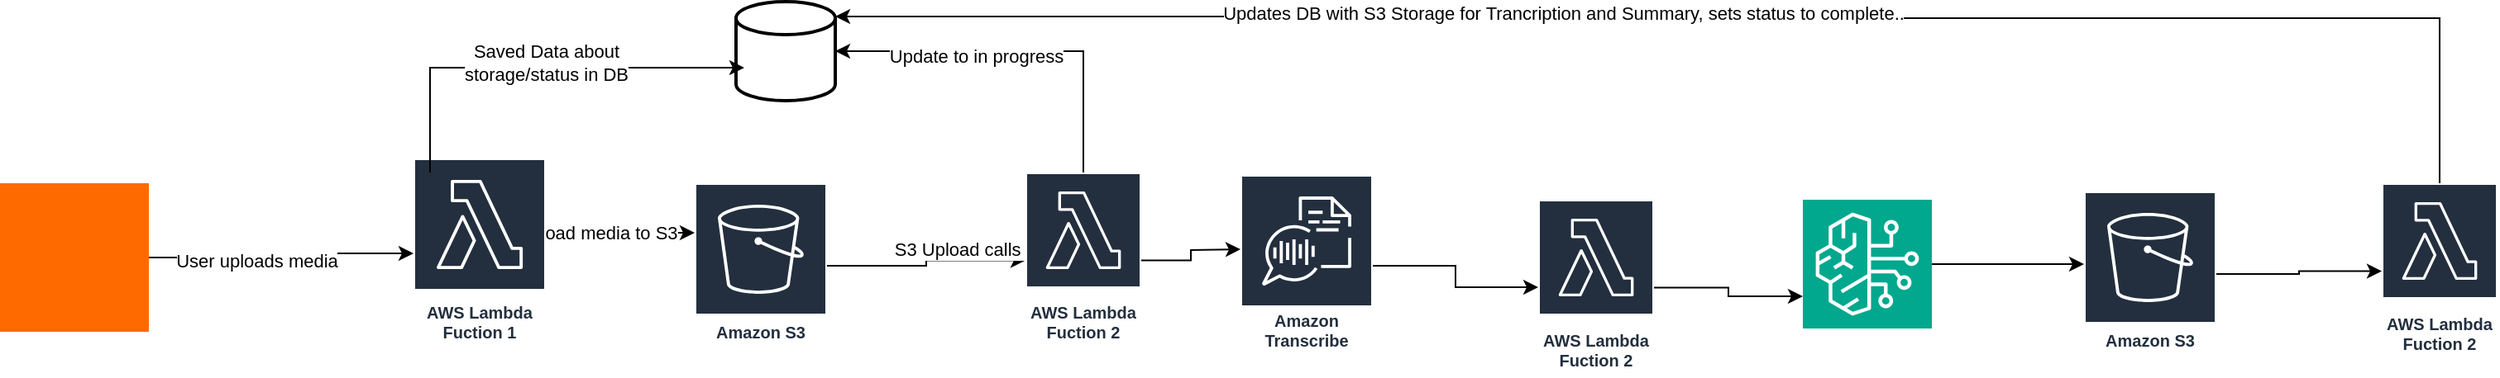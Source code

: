 <mxfile version="26.0.6">
  <diagram id="Ht1M8jgEwFfnCIfOTk4-" name="Page-1">
    <mxGraphModel dx="1709" dy="1213" grid="1" gridSize="10" guides="1" tooltips="1" connect="1" arrows="1" fold="1" page="1" pageScale="1" pageWidth="1169" pageHeight="827" math="0" shadow="0">
      <root>
        <mxCell id="0" />
        <mxCell id="1" parent="0" />
        <mxCell id="zL8s4Qje6X8DDjhotla--44" style="edgeStyle=orthogonalEdgeStyle;rounded=0;orthogonalLoop=1;jettySize=auto;html=1;" edge="1" parent="1" source="zL8s4Qje6X8DDjhotla--7" target="zL8s4Qje6X8DDjhotla--33">
          <mxGeometry relative="1" as="geometry">
            <Array as="points">
              <mxPoint x="990" y="320" />
              <mxPoint x="990" y="333" />
            </Array>
          </mxGeometry>
        </mxCell>
        <mxCell id="zL8s4Qje6X8DDjhotla--7" value="Amazon Transcribe" style="sketch=0;outlineConnect=0;fontColor=#232F3E;gradientColor=none;strokeColor=#ffffff;fillColor=#232F3E;dashed=0;verticalLabelPosition=middle;verticalAlign=bottom;align=center;html=1;whiteSpace=wrap;fontSize=10;fontStyle=1;spacing=3;shape=mxgraph.aws4.productIcon;prIcon=mxgraph.aws4.transcribe;" vertex="1" parent="1">
          <mxGeometry x="860" y="265" width="80" height="110" as="geometry" />
        </mxCell>
        <mxCell id="zL8s4Qje6X8DDjhotla--18" style="edgeStyle=orthogonalEdgeStyle;rounded=0;orthogonalLoop=1;jettySize=auto;html=1;" edge="1" parent="1" source="zL8s4Qje6X8DDjhotla--8" target="zL8s4Qje6X8DDjhotla--9">
          <mxGeometry relative="1" as="geometry">
            <Array as="points">
              <mxPoint x="520" y="300" />
              <mxPoint x="520" y="300" />
            </Array>
          </mxGeometry>
        </mxCell>
        <mxCell id="zL8s4Qje6X8DDjhotla--19" value="Upload media to S3" style="edgeLabel;html=1;align=center;verticalAlign=middle;resizable=0;points=[];" vertex="1" connectable="0" parent="zL8s4Qje6X8DDjhotla--18">
          <mxGeometry x="0.171" y="3" relative="1" as="geometry">
            <mxPoint x="-22" y="3" as="offset" />
          </mxGeometry>
        </mxCell>
        <mxCell id="zL8s4Qje6X8DDjhotla--8" value="AWS Lambda Fuction 1" style="sketch=0;outlineConnect=0;fontColor=#232F3E;gradientColor=none;strokeColor=#ffffff;fillColor=#232F3E;dashed=0;verticalLabelPosition=middle;verticalAlign=bottom;align=center;html=1;whiteSpace=wrap;fontSize=10;fontStyle=1;spacing=3;shape=mxgraph.aws4.productIcon;prIcon=mxgraph.aws4.lambda;" vertex="1" parent="1">
          <mxGeometry x="360" y="255" width="80" height="115" as="geometry" />
        </mxCell>
        <mxCell id="zL8s4Qje6X8DDjhotla--23" value="S3 Upload calls Lambda" style="edgeStyle=orthogonalEdgeStyle;rounded=0;orthogonalLoop=1;jettySize=auto;html=1;" edge="1" parent="1" source="zL8s4Qje6X8DDjhotla--9" target="zL8s4Qje6X8DDjhotla--22">
          <mxGeometry x="0.676" y="7" relative="1" as="geometry">
            <mxPoint as="offset" />
          </mxGeometry>
        </mxCell>
        <mxCell id="zL8s4Qje6X8DDjhotla--9" value="Amazon S3" style="sketch=0;outlineConnect=0;fontColor=#232F3E;gradientColor=none;strokeColor=#ffffff;fillColor=#232F3E;dashed=0;verticalLabelPosition=middle;verticalAlign=bottom;align=center;html=1;whiteSpace=wrap;fontSize=10;fontStyle=1;spacing=3;shape=mxgraph.aws4.productIcon;prIcon=mxgraph.aws4.s3;" vertex="1" parent="1">
          <mxGeometry x="530" y="270" width="80" height="100" as="geometry" />
        </mxCell>
        <mxCell id="zL8s4Qje6X8DDjhotla--46" style="edgeStyle=orthogonalEdgeStyle;rounded=0;orthogonalLoop=1;jettySize=auto;html=1;" edge="1" parent="1" source="zL8s4Qje6X8DDjhotla--10">
          <mxGeometry relative="1" as="geometry">
            <mxPoint x="1370" y="319" as="targetPoint" />
          </mxGeometry>
        </mxCell>
        <mxCell id="zL8s4Qje6X8DDjhotla--10" value="" style="sketch=0;points=[[0,0,0],[0.25,0,0],[0.5,0,0],[0.75,0,0],[1,0,0],[0,1,0],[0.25,1,0],[0.5,1,0],[0.75,1,0],[1,1,0],[0,0.25,0],[0,0.5,0],[0,0.75,0],[1,0.25,0],[1,0.5,0],[1,0.75,0]];outlineConnect=0;fontColor=#232F3E;fillColor=#01A88D;strokeColor=#ffffff;dashed=0;verticalLabelPosition=bottom;verticalAlign=top;align=center;html=1;fontSize=12;fontStyle=0;aspect=fixed;shape=mxgraph.aws4.resourceIcon;resIcon=mxgraph.aws4.bedrock;" vertex="1" parent="1">
          <mxGeometry x="1200" y="280" width="78" height="78" as="geometry" />
        </mxCell>
        <mxCell id="zL8s4Qje6X8DDjhotla--13" value="" style="strokeWidth=2;html=1;shape=mxgraph.flowchart.database;whiteSpace=wrap;" vertex="1" parent="1">
          <mxGeometry x="555" y="160" width="60" height="60" as="geometry" />
        </mxCell>
        <mxCell id="zL8s4Qje6X8DDjhotla--16" style="edgeStyle=orthogonalEdgeStyle;rounded=0;orthogonalLoop=1;jettySize=auto;html=1;" edge="1" parent="1" source="zL8s4Qje6X8DDjhotla--15" target="zL8s4Qje6X8DDjhotla--8">
          <mxGeometry relative="1" as="geometry" />
        </mxCell>
        <mxCell id="zL8s4Qje6X8DDjhotla--17" value="User uploads media" style="edgeLabel;html=1;align=center;verticalAlign=middle;resizable=0;points=[];" vertex="1" connectable="0" parent="zL8s4Qje6X8DDjhotla--16">
          <mxGeometry x="-0.2" y="-2" relative="1" as="geometry">
            <mxPoint as="offset" />
          </mxGeometry>
        </mxCell>
        <mxCell id="zL8s4Qje6X8DDjhotla--15" value="" style="points=[];aspect=fixed;html=1;align=center;shadow=0;dashed=0;fillColor=#FF6A00;strokeColor=none;shape=mxgraph.alibaba_cloud.user;" vertex="1" parent="1">
          <mxGeometry x="110" y="270" width="90" height="90" as="geometry" />
        </mxCell>
        <mxCell id="zL8s4Qje6X8DDjhotla--20" style="edgeStyle=orthogonalEdgeStyle;rounded=0;orthogonalLoop=1;jettySize=auto;html=1;entryX=0.083;entryY=0.667;entryDx=0;entryDy=0;entryPerimeter=0;" edge="1" parent="1" target="zL8s4Qje6X8DDjhotla--13">
          <mxGeometry relative="1" as="geometry">
            <mxPoint x="369.999" y="263.5" as="sourcePoint" />
            <mxPoint x="535" y="196" as="targetPoint" />
            <Array as="points">
              <mxPoint x="370" y="200" />
            </Array>
          </mxGeometry>
        </mxCell>
        <mxCell id="zL8s4Qje6X8DDjhotla--21" value="Saved Data about&lt;div&gt;storage/status in DB&lt;/div&gt;" style="edgeLabel;html=1;align=center;verticalAlign=middle;resizable=0;points=[];" vertex="1" connectable="0" parent="zL8s4Qje6X8DDjhotla--20">
          <mxGeometry x="-0.202" y="3" relative="1" as="geometry">
            <mxPoint x="32" as="offset" />
          </mxGeometry>
        </mxCell>
        <mxCell id="zL8s4Qje6X8DDjhotla--42" style="edgeStyle=orthogonalEdgeStyle;rounded=0;orthogonalLoop=1;jettySize=auto;html=1;" edge="1" parent="1" source="zL8s4Qje6X8DDjhotla--22">
          <mxGeometry relative="1" as="geometry">
            <mxPoint x="860" y="310" as="targetPoint" />
          </mxGeometry>
        </mxCell>
        <mxCell id="zL8s4Qje6X8DDjhotla--22" value="AWS Lambda Fuction 2" style="sketch=0;outlineConnect=0;fontColor=#232F3E;gradientColor=none;strokeColor=#ffffff;fillColor=#232F3E;dashed=0;verticalLabelPosition=middle;verticalAlign=bottom;align=center;html=1;whiteSpace=wrap;fontSize=10;fontStyle=1;spacing=3;shape=mxgraph.aws4.productIcon;prIcon=mxgraph.aws4.lambda;" vertex="1" parent="1">
          <mxGeometry x="730" y="263.5" width="70" height="106.5" as="geometry" />
        </mxCell>
        <mxCell id="zL8s4Qje6X8DDjhotla--33" value="AWS Lambda Fuction 2" style="sketch=0;outlineConnect=0;fontColor=#232F3E;gradientColor=none;strokeColor=#ffffff;fillColor=#232F3E;dashed=0;verticalLabelPosition=middle;verticalAlign=bottom;align=center;html=1;whiteSpace=wrap;fontSize=10;fontStyle=1;spacing=3;shape=mxgraph.aws4.productIcon;prIcon=mxgraph.aws4.lambda;" vertex="1" parent="1">
          <mxGeometry x="1040" y="280" width="70" height="106.5" as="geometry" />
        </mxCell>
        <mxCell id="zL8s4Qje6X8DDjhotla--38" style="edgeStyle=orthogonalEdgeStyle;rounded=0;orthogonalLoop=1;jettySize=auto;html=1;entryX=1;entryY=0.5;entryDx=0;entryDy=0;entryPerimeter=0;startArrow=none;startFill=0;" edge="1" parent="1" source="zL8s4Qje6X8DDjhotla--22" target="zL8s4Qje6X8DDjhotla--13">
          <mxGeometry relative="1" as="geometry">
            <Array as="points">
              <mxPoint x="765" y="190" />
            </Array>
          </mxGeometry>
        </mxCell>
        <mxCell id="zL8s4Qje6X8DDjhotla--39" value="Update to in progress" style="edgeLabel;html=1;align=center;verticalAlign=middle;resizable=0;points=[];" vertex="1" connectable="0" parent="zL8s4Qje6X8DDjhotla--38">
          <mxGeometry x="0.239" y="3" relative="1" as="geometry">
            <mxPoint as="offset" />
          </mxGeometry>
        </mxCell>
        <mxCell id="zL8s4Qje6X8DDjhotla--45" style="edgeStyle=orthogonalEdgeStyle;rounded=0;orthogonalLoop=1;jettySize=auto;html=1;entryX=0;entryY=0.75;entryDx=0;entryDy=0;entryPerimeter=0;" edge="1" parent="1" source="zL8s4Qje6X8DDjhotla--33" target="zL8s4Qje6X8DDjhotla--10">
          <mxGeometry relative="1" as="geometry" />
        </mxCell>
        <mxCell id="zL8s4Qje6X8DDjhotla--49" style="edgeStyle=orthogonalEdgeStyle;rounded=0;orthogonalLoop=1;jettySize=auto;html=1;" edge="1" parent="1" source="zL8s4Qje6X8DDjhotla--47" target="zL8s4Qje6X8DDjhotla--48">
          <mxGeometry relative="1" as="geometry" />
        </mxCell>
        <mxCell id="zL8s4Qje6X8DDjhotla--47" value="Amazon S3" style="sketch=0;outlineConnect=0;fontColor=#232F3E;gradientColor=none;strokeColor=#ffffff;fillColor=#232F3E;dashed=0;verticalLabelPosition=middle;verticalAlign=bottom;align=center;html=1;whiteSpace=wrap;fontSize=10;fontStyle=1;spacing=3;shape=mxgraph.aws4.productIcon;prIcon=mxgraph.aws4.s3;" vertex="1" parent="1">
          <mxGeometry x="1370" y="275" width="80" height="100" as="geometry" />
        </mxCell>
        <mxCell id="zL8s4Qje6X8DDjhotla--48" value="AWS Lambda Fuction 2" style="sketch=0;outlineConnect=0;fontColor=#232F3E;gradientColor=none;strokeColor=#ffffff;fillColor=#232F3E;dashed=0;verticalLabelPosition=middle;verticalAlign=bottom;align=center;html=1;whiteSpace=wrap;fontSize=10;fontStyle=1;spacing=3;shape=mxgraph.aws4.productIcon;prIcon=mxgraph.aws4.lambda;" vertex="1" parent="1">
          <mxGeometry x="1550" y="270" width="70" height="106.5" as="geometry" />
        </mxCell>
        <mxCell id="zL8s4Qje6X8DDjhotla--50" style="edgeStyle=orthogonalEdgeStyle;rounded=0;orthogonalLoop=1;jettySize=auto;html=1;entryX=1;entryY=0.15;entryDx=0;entryDy=0;entryPerimeter=0;" edge="1" parent="1" source="zL8s4Qje6X8DDjhotla--48" target="zL8s4Qje6X8DDjhotla--13">
          <mxGeometry relative="1" as="geometry">
            <Array as="points">
              <mxPoint x="1585" y="170" />
              <mxPoint x="1083" y="170" />
            </Array>
          </mxGeometry>
        </mxCell>
        <mxCell id="zL8s4Qje6X8DDjhotla--51" value="Updates DB with S3 Storage for Trancription and Summary, sets status to complete.." style="edgeLabel;html=1;align=center;verticalAlign=middle;resizable=0;points=[];" vertex="1" connectable="0" parent="zL8s4Qje6X8DDjhotla--50">
          <mxGeometry x="0.179" y="-2" relative="1" as="geometry">
            <mxPoint as="offset" />
          </mxGeometry>
        </mxCell>
      </root>
    </mxGraphModel>
  </diagram>
</mxfile>
